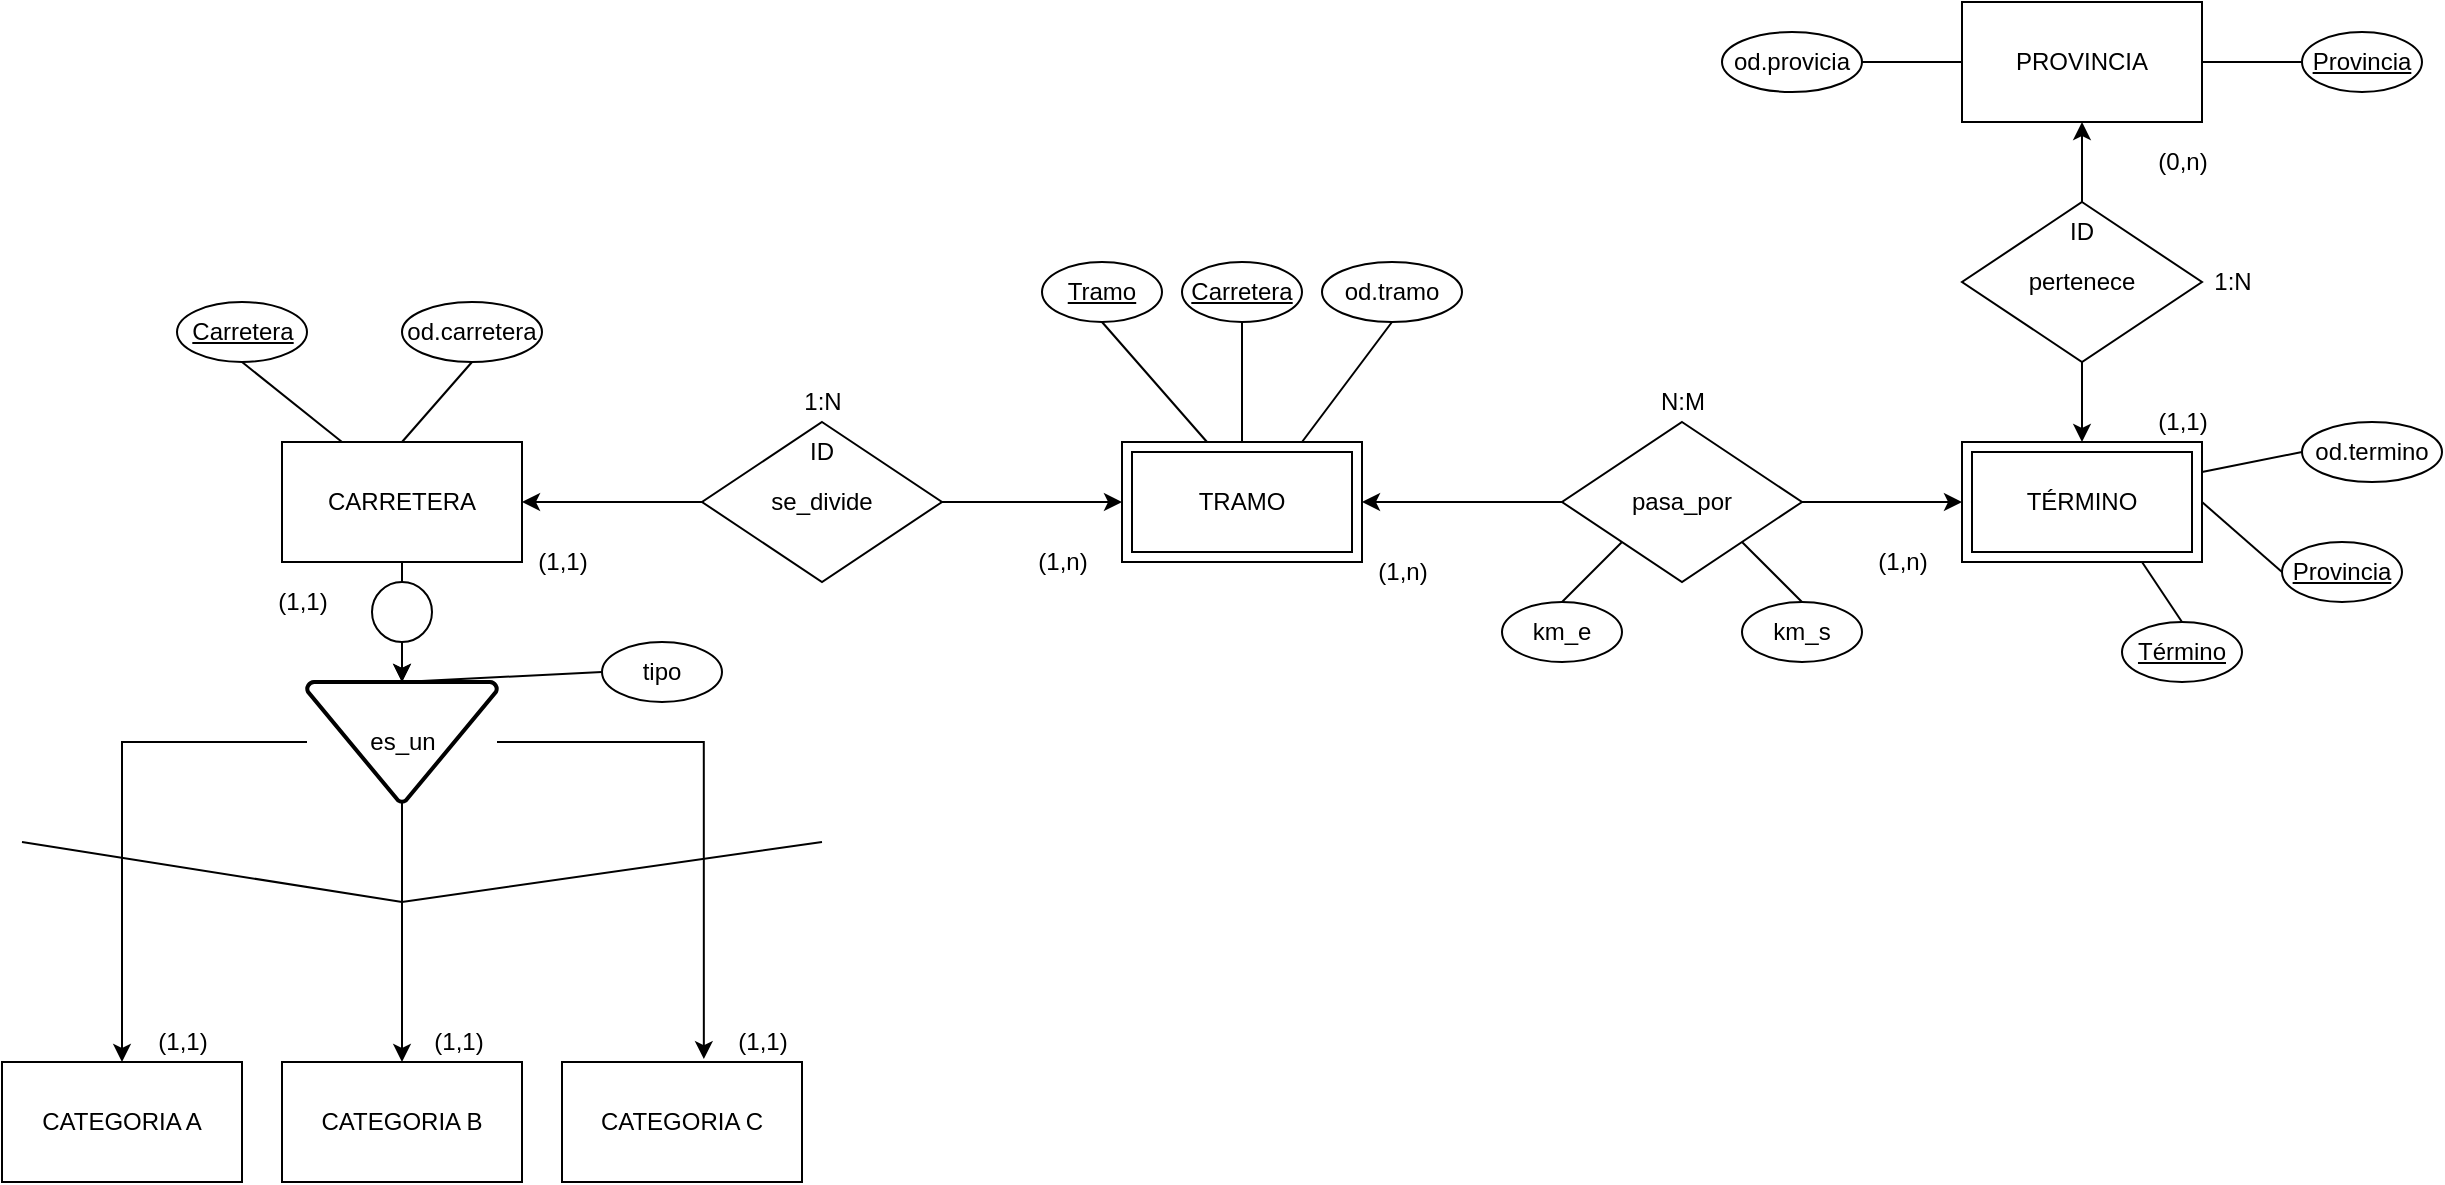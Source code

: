 <mxfile version="15.7.3" type="device"><diagram id="VNQM4EDw9GQxr0fwtv5H" name="Página-1"><mxGraphModel dx="1022" dy="539" grid="1" gridSize="10" guides="1" tooltips="1" connect="1" arrows="1" fold="1" page="1" pageScale="1" pageWidth="2336" pageHeight="1654" math="0" shadow="0"><root><mxCell id="0"/><mxCell id="1" parent="0"/><mxCell id="rhXSbgJozXJcYUCZP3n--28" value="" style="edgeStyle=orthogonalEdgeStyle;rounded=0;orthogonalLoop=1;jettySize=auto;html=1;startArrow=none;" parent="1" source="rhXSbgJozXJcYUCZP3n--36" target="rhXSbgJozXJcYUCZP3n--27" edge="1"><mxGeometry relative="1" as="geometry"/></mxCell><mxCell id="rhXSbgJozXJcYUCZP3n--38" style="edgeStyle=none;rounded=0;orthogonalLoop=1;jettySize=auto;html=1;exitX=0.5;exitY=1;exitDx=0;exitDy=0;entryX=0.5;entryY=0;entryDx=0;entryDy=0;entryPerimeter=0;" parent="1" source="rhXSbgJozXJcYUCZP3n--1" target="rhXSbgJozXJcYUCZP3n--27" edge="1"><mxGeometry relative="1" as="geometry"/></mxCell><mxCell id="rhXSbgJozXJcYUCZP3n--1" value="CARRETERA" style="rounded=0;whiteSpace=wrap;html=1;" parent="1" vertex="1"><mxGeometry x="230" y="250" width="120" height="60" as="geometry"/></mxCell><mxCell id="rhXSbgJozXJcYUCZP3n--18" value="" style="edgeStyle=orthogonalEdgeStyle;rounded=0;orthogonalLoop=1;jettySize=auto;html=1;" parent="1" source="rhXSbgJozXJcYUCZP3n--2" edge="1"><mxGeometry relative="1" as="geometry"><mxPoint x="650" y="280" as="targetPoint"/></mxGeometry></mxCell><mxCell id="rhXSbgJozXJcYUCZP3n--19" value="" style="edgeStyle=orthogonalEdgeStyle;rounded=0;orthogonalLoop=1;jettySize=auto;html=1;" parent="1" source="rhXSbgJozXJcYUCZP3n--2" target="rhXSbgJozXJcYUCZP3n--1" edge="1"><mxGeometry relative="1" as="geometry"/></mxCell><mxCell id="rhXSbgJozXJcYUCZP3n--2" value="se_divide" style="rhombus;whiteSpace=wrap;html=1;rounded=0;" parent="1" vertex="1"><mxGeometry x="440" y="240" width="120" height="80" as="geometry"/></mxCell><mxCell id="rhXSbgJozXJcYUCZP3n--21" value="" style="edgeStyle=orthogonalEdgeStyle;rounded=0;orthogonalLoop=1;jettySize=auto;html=1;" parent="1" source="rhXSbgJozXJcYUCZP3n--7" edge="1"><mxGeometry relative="1" as="geometry"><mxPoint x="770" y="280" as="targetPoint"/></mxGeometry></mxCell><mxCell id="rhXSbgJozXJcYUCZP3n--22" value="" style="edgeStyle=orthogonalEdgeStyle;rounded=0;orthogonalLoop=1;jettySize=auto;html=1;" parent="1" source="rhXSbgJozXJcYUCZP3n--7" edge="1"><mxGeometry relative="1" as="geometry"><mxPoint x="1070" y="280" as="targetPoint"/></mxGeometry></mxCell><mxCell id="rhXSbgJozXJcYUCZP3n--7" value="pasa_por" style="rhombus;whiteSpace=wrap;html=1;rounded=0;" parent="1" vertex="1"><mxGeometry x="870" y="240" width="120" height="80" as="geometry"/></mxCell><mxCell id="rhXSbgJozXJcYUCZP3n--23" value="" style="edgeStyle=orthogonalEdgeStyle;rounded=0;orthogonalLoop=1;jettySize=auto;html=1;" parent="1" source="rhXSbgJozXJcYUCZP3n--12" target="rhXSbgJozXJcYUCZP3n--14" edge="1"><mxGeometry relative="1" as="geometry"/></mxCell><mxCell id="rhXSbgJozXJcYUCZP3n--24" value="" style="edgeStyle=orthogonalEdgeStyle;rounded=0;orthogonalLoop=1;jettySize=auto;html=1;" parent="1" source="rhXSbgJozXJcYUCZP3n--12" edge="1"><mxGeometry relative="1" as="geometry"><mxPoint x="1130" y="250" as="targetPoint"/></mxGeometry></mxCell><mxCell id="rhXSbgJozXJcYUCZP3n--12" value="pertenece" style="rhombus;whiteSpace=wrap;html=1;rounded=0;" parent="1" vertex="1"><mxGeometry x="1070" y="130" width="120" height="80" as="geometry"/></mxCell><mxCell id="rhXSbgJozXJcYUCZP3n--14" value="PROVINCIA" style="whiteSpace=wrap;html=1;rounded=0;" parent="1" vertex="1"><mxGeometry x="1070" y="30" width="120" height="60" as="geometry"/></mxCell><mxCell id="rhXSbgJozXJcYUCZP3n--20" value="ID" style="text;html=1;strokeColor=none;fillColor=none;align=center;verticalAlign=middle;whiteSpace=wrap;rounded=0;" parent="1" vertex="1"><mxGeometry x="470" y="240" width="60" height="30" as="geometry"/></mxCell><mxCell id="rhXSbgJozXJcYUCZP3n--25" value="ID" style="text;html=1;strokeColor=none;fillColor=none;align=center;verticalAlign=middle;whiteSpace=wrap;rounded=0;" parent="1" vertex="1"><mxGeometry x="1100" y="130" width="60" height="30" as="geometry"/></mxCell><mxCell id="rhXSbgJozXJcYUCZP3n--32" style="edgeStyle=orthogonalEdgeStyle;rounded=0;orthogonalLoop=1;jettySize=auto;html=1;entryX=0.5;entryY=0;entryDx=0;entryDy=0;" parent="1" source="rhXSbgJozXJcYUCZP3n--27" target="rhXSbgJozXJcYUCZP3n--29" edge="1"><mxGeometry relative="1" as="geometry"/></mxCell><mxCell id="rhXSbgJozXJcYUCZP3n--33" value="" style="edgeStyle=orthogonalEdgeStyle;rounded=0;orthogonalLoop=1;jettySize=auto;html=1;" parent="1" source="rhXSbgJozXJcYUCZP3n--27" target="rhXSbgJozXJcYUCZP3n--30" edge="1"><mxGeometry relative="1" as="geometry"/></mxCell><mxCell id="rhXSbgJozXJcYUCZP3n--34" style="edgeStyle=orthogonalEdgeStyle;rounded=0;orthogonalLoop=1;jettySize=auto;html=1;entryX=0.591;entryY=-0.024;entryDx=0;entryDy=0;entryPerimeter=0;" parent="1" source="rhXSbgJozXJcYUCZP3n--27" target="rhXSbgJozXJcYUCZP3n--31" edge="1"><mxGeometry relative="1" as="geometry"/></mxCell><mxCell id="rhXSbgJozXJcYUCZP3n--27" value="es_un" style="strokeWidth=2;html=1;shape=mxgraph.flowchart.merge_or_storage;whiteSpace=wrap;" parent="1" vertex="1"><mxGeometry x="242.5" y="370" width="95" height="60" as="geometry"/></mxCell><mxCell id="rhXSbgJozXJcYUCZP3n--29" value="CATEGORIA A" style="rounded=0;whiteSpace=wrap;html=1;" parent="1" vertex="1"><mxGeometry x="90" y="560" width="120" height="60" as="geometry"/></mxCell><mxCell id="rhXSbgJozXJcYUCZP3n--30" value="CATEGORIA B" style="rounded=0;whiteSpace=wrap;html=1;" parent="1" vertex="1"><mxGeometry x="230" y="560" width="120" height="60" as="geometry"/></mxCell><mxCell id="rhXSbgJozXJcYUCZP3n--31" value="CATEGORIA C" style="rounded=0;whiteSpace=wrap;html=1;" parent="1" vertex="1"><mxGeometry x="370" y="560" width="120" height="60" as="geometry"/></mxCell><mxCell id="rhXSbgJozXJcYUCZP3n--35" value="" style="endArrow=none;html=1;rounded=0;" parent="1" edge="1"><mxGeometry width="50" height="50" relative="1" as="geometry"><mxPoint x="100" y="450" as="sourcePoint"/><mxPoint x="500" y="450" as="targetPoint"/><Array as="points"><mxPoint x="290" y="480"/></Array></mxGeometry></mxCell><mxCell id="rhXSbgJozXJcYUCZP3n--36" value="" style="ellipse;whiteSpace=wrap;html=1;aspect=fixed;" parent="1" vertex="1"><mxGeometry x="275" y="320" width="30" height="30" as="geometry"/></mxCell><mxCell id="rhXSbgJozXJcYUCZP3n--39" value="1:N" style="text;html=1;align=center;verticalAlign=middle;resizable=0;points=[];autosize=1;strokeColor=none;fillColor=none;" parent="1" vertex="1"><mxGeometry x="485" y="220" width="30" height="20" as="geometry"/></mxCell><mxCell id="rhXSbgJozXJcYUCZP3n--40" value="N:M" style="text;html=1;align=center;verticalAlign=middle;resizable=0;points=[];autosize=1;strokeColor=none;fillColor=none;" parent="1" vertex="1"><mxGeometry x="910" y="220" width="40" height="20" as="geometry"/></mxCell><mxCell id="rhXSbgJozXJcYUCZP3n--41" value="1:N" style="text;html=1;align=center;verticalAlign=middle;resizable=0;points=[];autosize=1;strokeColor=none;fillColor=none;" parent="1" vertex="1"><mxGeometry x="1190" y="160" width="30" height="20" as="geometry"/></mxCell><mxCell id="NDt1Wx8H-c2aD1X2X_cd-1" value="km_e" style="ellipse;whiteSpace=wrap;html=1;align=center;" parent="1" vertex="1"><mxGeometry x="840" y="330" width="60" height="30" as="geometry"/></mxCell><mxCell id="NDt1Wx8H-c2aD1X2X_cd-2" value="km_s" style="ellipse;whiteSpace=wrap;html=1;align=center;" parent="1" vertex="1"><mxGeometry x="960" y="330" width="60" height="30" as="geometry"/></mxCell><mxCell id="NDt1Wx8H-c2aD1X2X_cd-3" value="" style="endArrow=none;html=1;rounded=0;entryX=0;entryY=1;entryDx=0;entryDy=0;exitX=0.5;exitY=0;exitDx=0;exitDy=0;" parent="1" source="NDt1Wx8H-c2aD1X2X_cd-1" target="rhXSbgJozXJcYUCZP3n--7" edge="1"><mxGeometry width="50" height="50" relative="1" as="geometry"><mxPoint x="740" y="350" as="sourcePoint"/><mxPoint x="790" y="300" as="targetPoint"/></mxGeometry></mxCell><mxCell id="NDt1Wx8H-c2aD1X2X_cd-4" value="" style="endArrow=none;html=1;rounded=0;entryX=1;entryY=1;entryDx=0;entryDy=0;exitX=0.5;exitY=0;exitDx=0;exitDy=0;" parent="1" source="NDt1Wx8H-c2aD1X2X_cd-2" target="rhXSbgJozXJcYUCZP3n--7" edge="1"><mxGeometry width="50" height="50" relative="1" as="geometry"><mxPoint x="1000" y="340" as="sourcePoint"/><mxPoint x="1040" y="300" as="targetPoint"/></mxGeometry></mxCell><mxCell id="NDt1Wx8H-c2aD1X2X_cd-5" value="Carretera" style="ellipse;whiteSpace=wrap;html=1;align=center;fontStyle=4;" parent="1" vertex="1"><mxGeometry x="177.5" y="180" width="65" height="30" as="geometry"/></mxCell><mxCell id="NDt1Wx8H-c2aD1X2X_cd-6" value="" style="endArrow=none;html=1;rounded=0;entryX=0.25;entryY=0;entryDx=0;entryDy=0;exitX=0.5;exitY=1;exitDx=0;exitDy=0;" parent="1" source="NDt1Wx8H-c2aD1X2X_cd-5" target="rhXSbgJozXJcYUCZP3n--1" edge="1"><mxGeometry width="50" height="50" relative="1" as="geometry"><mxPoint x="310" y="230" as="sourcePoint"/><mxPoint x="350" y="190" as="targetPoint"/></mxGeometry></mxCell><mxCell id="NDt1Wx8H-c2aD1X2X_cd-7" value="Tramo" style="ellipse;whiteSpace=wrap;html=1;align=center;fontStyle=4;" parent="1" vertex="1"><mxGeometry x="610" y="160" width="60" height="30" as="geometry"/></mxCell><mxCell id="NDt1Wx8H-c2aD1X2X_cd-8" value="Carretera" style="ellipse;whiteSpace=wrap;html=1;align=center;fontStyle=4;" parent="1" vertex="1"><mxGeometry x="680" y="160" width="60" height="30" as="geometry"/></mxCell><mxCell id="NDt1Wx8H-c2aD1X2X_cd-10" value="" style="endArrow=none;html=1;rounded=0;entryX=0.25;entryY=0;entryDx=0;entryDy=0;exitX=0.5;exitY=1;exitDx=0;exitDy=0;" parent="1" edge="1"><mxGeometry width="50" height="50" relative="1" as="geometry"><mxPoint x="640" y="190" as="sourcePoint"/><mxPoint x="692.5" y="250" as="targetPoint"/></mxGeometry></mxCell><mxCell id="NDt1Wx8H-c2aD1X2X_cd-11" value="" style="endArrow=none;html=1;rounded=0;exitX=0.5;exitY=1;exitDx=0;exitDy=0;entryX=0.5;entryY=0;entryDx=0;entryDy=0;" parent="1" source="NDt1Wx8H-c2aD1X2X_cd-8" target="NDt1Wx8H-c2aD1X2X_cd-18" edge="1"><mxGeometry width="50" height="50" relative="1" as="geometry"><mxPoint x="687.5" y="190" as="sourcePoint"/><mxPoint x="740" y="250" as="targetPoint"/></mxGeometry></mxCell><mxCell id="NDt1Wx8H-c2aD1X2X_cd-12" value="Término" style="ellipse;whiteSpace=wrap;html=1;align=center;fontStyle=4;" parent="1" vertex="1"><mxGeometry x="1150" y="340" width="60" height="30" as="geometry"/></mxCell><mxCell id="NDt1Wx8H-c2aD1X2X_cd-13" value="Provincia" style="ellipse;whiteSpace=wrap;html=1;align=center;fontStyle=4;" parent="1" vertex="1"><mxGeometry x="1230" y="300" width="60" height="30" as="geometry"/></mxCell><mxCell id="NDt1Wx8H-c2aD1X2X_cd-14" value="" style="endArrow=none;html=1;rounded=0;exitX=0.75;exitY=1;exitDx=0;exitDy=0;entryX=0.5;entryY=0;entryDx=0;entryDy=0;" parent="1" target="NDt1Wx8H-c2aD1X2X_cd-12" edge="1"><mxGeometry width="50" height="50" relative="1" as="geometry"><mxPoint x="1160" y="310" as="sourcePoint"/><mxPoint x="1285" y="335" as="targetPoint"/></mxGeometry></mxCell><mxCell id="NDt1Wx8H-c2aD1X2X_cd-15" value="" style="endArrow=none;html=1;rounded=0;exitX=1;exitY=0.5;exitDx=0;exitDy=0;entryX=0;entryY=0.5;entryDx=0;entryDy=0;" parent="1" target="NDt1Wx8H-c2aD1X2X_cd-13" edge="1"><mxGeometry width="50" height="50" relative="1" as="geometry"><mxPoint x="1190" y="280" as="sourcePoint"/><mxPoint x="1250" y="325" as="targetPoint"/></mxGeometry></mxCell><mxCell id="NDt1Wx8H-c2aD1X2X_cd-16" value="Provincia" style="ellipse;whiteSpace=wrap;html=1;align=center;fontStyle=4;" parent="1" vertex="1"><mxGeometry x="1240" y="45" width="60" height="30" as="geometry"/></mxCell><mxCell id="NDt1Wx8H-c2aD1X2X_cd-17" value="" style="endArrow=none;html=1;rounded=0;exitX=1;exitY=0.5;exitDx=0;exitDy=0;entryX=0;entryY=0.5;entryDx=0;entryDy=0;" parent="1" source="rhXSbgJozXJcYUCZP3n--14" target="NDt1Wx8H-c2aD1X2X_cd-16" edge="1"><mxGeometry width="50" height="50" relative="1" as="geometry"><mxPoint x="1220" y="100" as="sourcePoint"/><mxPoint x="1260" y="135" as="targetPoint"/></mxGeometry></mxCell><mxCell id="NDt1Wx8H-c2aD1X2X_cd-18" value="TRAMO" style="shape=ext;margin=3;double=1;whiteSpace=wrap;html=1;align=center;" parent="1" vertex="1"><mxGeometry x="650" y="250" width="120" height="60" as="geometry"/></mxCell><mxCell id="NDt1Wx8H-c2aD1X2X_cd-19" value="TÉRMINO" style="shape=ext;margin=3;double=1;whiteSpace=wrap;html=1;align=center;" parent="1" vertex="1"><mxGeometry x="1070" y="250" width="120" height="60" as="geometry"/></mxCell><mxCell id="NDt1Wx8H-c2aD1X2X_cd-20" value="tipo" style="ellipse;whiteSpace=wrap;html=1;align=center;" parent="1" vertex="1"><mxGeometry x="390" y="350" width="60" height="30" as="geometry"/></mxCell><mxCell id="NDt1Wx8H-c2aD1X2X_cd-21" value="" style="endArrow=none;html=1;rounded=0;entryX=0.5;entryY=0;entryDx=0;entryDy=0;exitX=0;exitY=0.5;exitDx=0;exitDy=0;entryPerimeter=0;" parent="1" source="NDt1Wx8H-c2aD1X2X_cd-20" target="rhXSbgJozXJcYUCZP3n--27" edge="1"><mxGeometry width="50" height="50" relative="1" as="geometry"><mxPoint x="472.5" y="360" as="sourcePoint"/><mxPoint x="525" y="420" as="targetPoint"/></mxGeometry></mxCell><mxCell id="NDt1Wx8H-c2aD1X2X_cd-22" value="od.carretera" style="ellipse;whiteSpace=wrap;html=1;align=center;" parent="1" vertex="1"><mxGeometry x="290" y="180" width="70" height="30" as="geometry"/></mxCell><mxCell id="NDt1Wx8H-c2aD1X2X_cd-23" value="" style="endArrow=none;html=1;rounded=0;entryX=0.5;entryY=0;entryDx=0;entryDy=0;exitX=0.5;exitY=1;exitDx=0;exitDy=0;" parent="1" source="NDt1Wx8H-c2aD1X2X_cd-22" target="rhXSbgJozXJcYUCZP3n--1" edge="1"><mxGeometry width="50" height="50" relative="1" as="geometry"><mxPoint x="340" y="220" as="sourcePoint"/><mxPoint x="390" y="260" as="targetPoint"/></mxGeometry></mxCell><mxCell id="NDt1Wx8H-c2aD1X2X_cd-24" value="od.tramo" style="ellipse;whiteSpace=wrap;html=1;align=center;" parent="1" vertex="1"><mxGeometry x="750" y="160" width="70" height="30" as="geometry"/></mxCell><mxCell id="NDt1Wx8H-c2aD1X2X_cd-25" value="" style="endArrow=none;html=1;rounded=0;exitX=0.5;exitY=1;exitDx=0;exitDy=0;entryX=0.75;entryY=0;entryDx=0;entryDy=0;" parent="1" source="NDt1Wx8H-c2aD1X2X_cd-24" target="NDt1Wx8H-c2aD1X2X_cd-18" edge="1"><mxGeometry width="50" height="50" relative="1" as="geometry"><mxPoint x="770" y="200" as="sourcePoint"/><mxPoint x="800" y="260" as="targetPoint"/></mxGeometry></mxCell><mxCell id="NDt1Wx8H-c2aD1X2X_cd-26" value="od.termino" style="ellipse;whiteSpace=wrap;html=1;align=center;" parent="1" vertex="1"><mxGeometry x="1240" y="240" width="70" height="30" as="geometry"/></mxCell><mxCell id="NDt1Wx8H-c2aD1X2X_cd-27" value="" style="endArrow=none;html=1;rounded=0;exitX=1;exitY=0.25;exitDx=0;exitDy=0;entryX=0;entryY=0.5;entryDx=0;entryDy=0;" parent="1" source="NDt1Wx8H-c2aD1X2X_cd-19" target="NDt1Wx8H-c2aD1X2X_cd-26" edge="1"><mxGeometry width="50" height="50" relative="1" as="geometry"><mxPoint x="1200" y="262.5" as="sourcePoint"/><mxPoint x="1240" y="297.5" as="targetPoint"/></mxGeometry></mxCell><mxCell id="NDt1Wx8H-c2aD1X2X_cd-28" value="od.provicia" style="ellipse;whiteSpace=wrap;html=1;align=center;" parent="1" vertex="1"><mxGeometry x="950" y="45" width="70" height="30" as="geometry"/></mxCell><mxCell id="NDt1Wx8H-c2aD1X2X_cd-29" value="" style="endArrow=none;html=1;rounded=0;exitX=1;exitY=0.5;exitDx=0;exitDy=0;entryX=0;entryY=0.5;entryDx=0;entryDy=0;" parent="1" source="NDt1Wx8H-c2aD1X2X_cd-28" target="rhXSbgJozXJcYUCZP3n--14" edge="1"><mxGeometry width="50" height="50" relative="1" as="geometry"><mxPoint x="1010" y="75" as="sourcePoint"/><mxPoint x="1060" y="75" as="targetPoint"/></mxGeometry></mxCell><mxCell id="NDt1Wx8H-c2aD1X2X_cd-30" value="(1,n)" style="text;html=1;align=center;verticalAlign=middle;resizable=0;points=[];autosize=1;strokeColor=none;fillColor=none;" parent="1" vertex="1"><mxGeometry x="600" y="300" width="40" height="20" as="geometry"/></mxCell><mxCell id="NDt1Wx8H-c2aD1X2X_cd-31" value="(1,1)" style="text;html=1;align=center;verticalAlign=middle;resizable=0;points=[];autosize=1;strokeColor=none;fillColor=none;" parent="1" vertex="1"><mxGeometry x="350" y="300" width="40" height="20" as="geometry"/></mxCell><mxCell id="NDt1Wx8H-c2aD1X2X_cd-32" value="(1,n)" style="text;html=1;align=center;verticalAlign=middle;resizable=0;points=[];autosize=1;strokeColor=none;fillColor=none;" parent="1" vertex="1"><mxGeometry x="1020" y="300" width="40" height="20" as="geometry"/></mxCell><mxCell id="NDt1Wx8H-c2aD1X2X_cd-33" value="(1,n)" style="text;html=1;align=center;verticalAlign=middle;resizable=0;points=[];autosize=1;strokeColor=none;fillColor=none;" parent="1" vertex="1"><mxGeometry x="770" y="305" width="40" height="20" as="geometry"/></mxCell><mxCell id="NDt1Wx8H-c2aD1X2X_cd-34" value="(1,1)" style="text;html=1;align=center;verticalAlign=middle;resizable=0;points=[];autosize=1;strokeColor=none;fillColor=none;" parent="1" vertex="1"><mxGeometry x="1160" y="230" width="40" height="20" as="geometry"/></mxCell><mxCell id="NDt1Wx8H-c2aD1X2X_cd-35" value="(0,n)" style="text;html=1;align=center;verticalAlign=middle;resizable=0;points=[];autosize=1;strokeColor=none;fillColor=none;" parent="1" vertex="1"><mxGeometry x="1160" y="100" width="40" height="20" as="geometry"/></mxCell><mxCell id="F_-2G4j3LNcFgbEs6JZP-1" value="(1,1)" style="text;html=1;align=center;verticalAlign=middle;resizable=0;points=[];autosize=1;strokeColor=none;fillColor=none;" parent="1" vertex="1"><mxGeometry x="220" y="320" width="40" height="20" as="geometry"/></mxCell><mxCell id="F_-2G4j3LNcFgbEs6JZP-2" value="(1,1)" style="text;html=1;align=center;verticalAlign=middle;resizable=0;points=[];autosize=1;strokeColor=none;fillColor=none;" parent="1" vertex="1"><mxGeometry x="160" y="540" width="40" height="20" as="geometry"/></mxCell><mxCell id="F_-2G4j3LNcFgbEs6JZP-3" value="(1,1)" style="text;html=1;align=center;verticalAlign=middle;resizable=0;points=[];autosize=1;strokeColor=none;fillColor=none;" parent="1" vertex="1"><mxGeometry x="297.5" y="540" width="40" height="20" as="geometry"/></mxCell><mxCell id="F_-2G4j3LNcFgbEs6JZP-4" value="(1,1)" style="text;html=1;align=center;verticalAlign=middle;resizable=0;points=[];autosize=1;strokeColor=none;fillColor=none;" parent="1" vertex="1"><mxGeometry x="450" y="540" width="40" height="20" as="geometry"/></mxCell></root></mxGraphModel></diagram></mxfile>